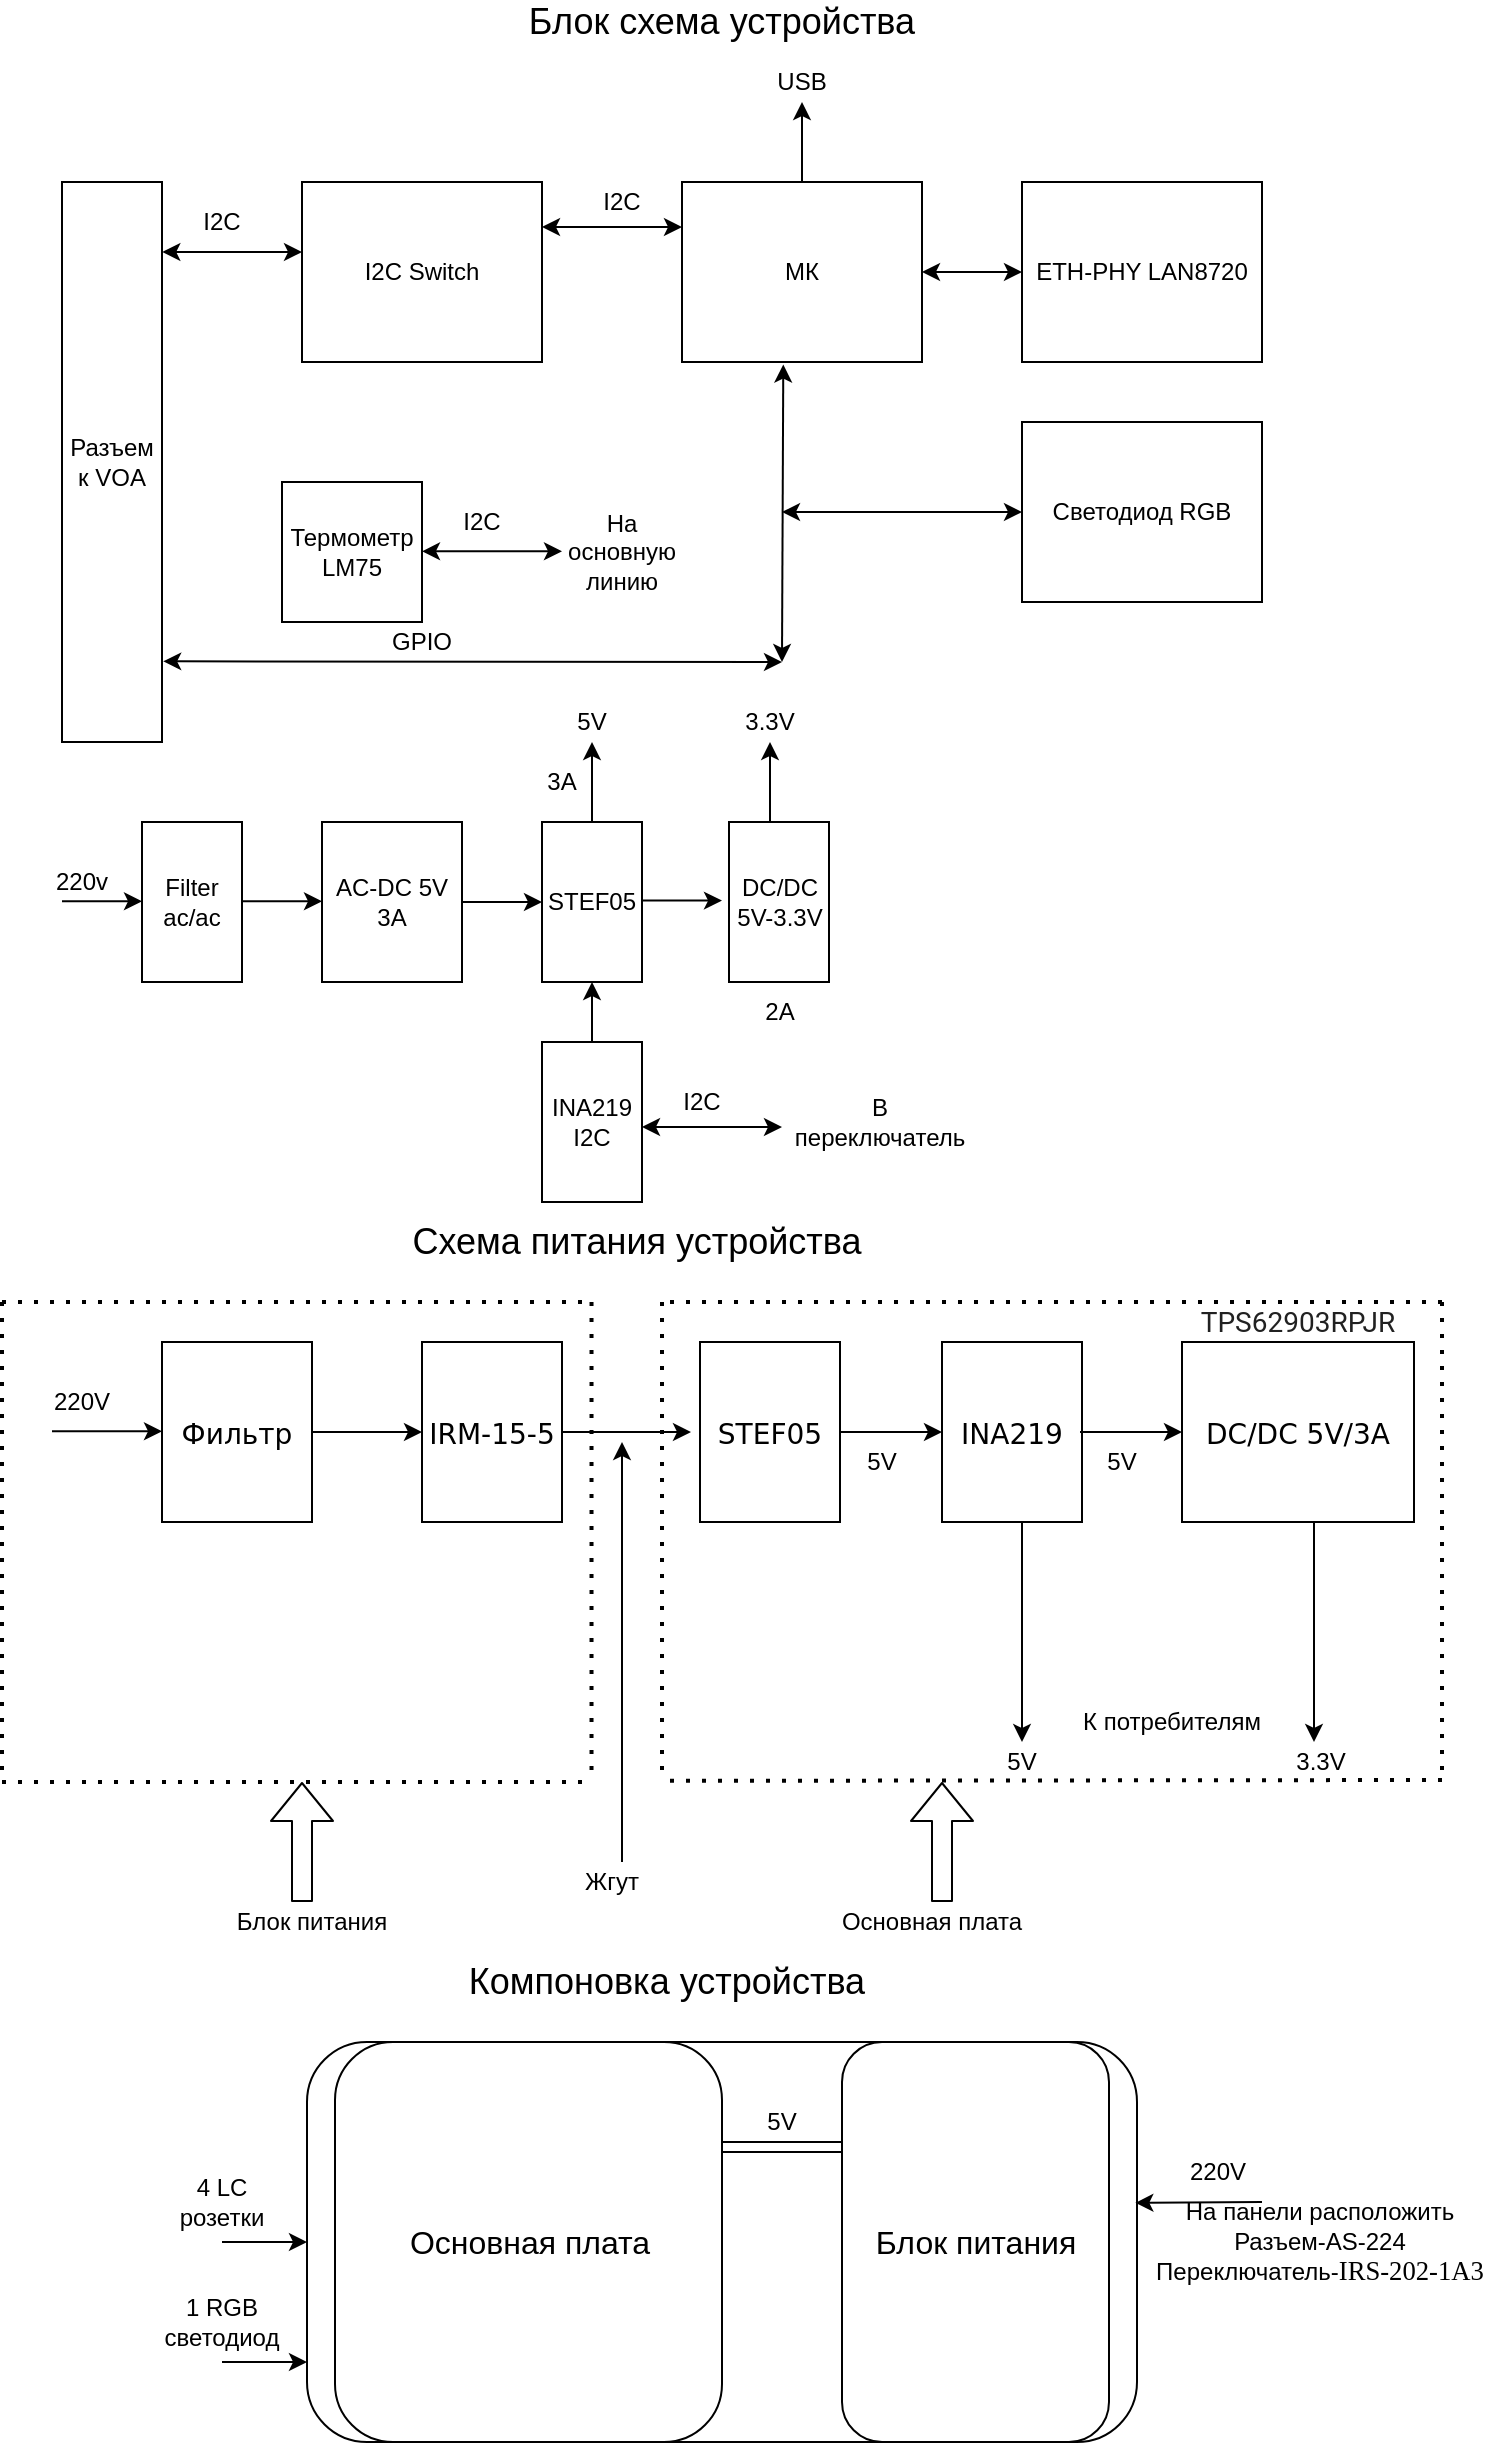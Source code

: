 <mxfile version="14.1.8" type="device"><diagram id="Ob4KLD4B8lABzZnixVes" name="Страница 1"><mxGraphModel dx="981" dy="567" grid="1" gridSize="10" guides="1" tooltips="1" connect="1" arrows="1" fold="1" page="1" pageScale="1" pageWidth="827" pageHeight="1169" math="0" shadow="0"><root><mxCell id="0"/><mxCell id="1" parent="0"/><mxCell id="WPEzB8abbvINExn2hI5M-1" value="Разъем к VOA" style="rounded=0;whiteSpace=wrap;html=1;" parent="1" vertex="1"><mxGeometry x="80" y="160" width="50" height="280" as="geometry"/></mxCell><mxCell id="WPEzB8abbvINExn2hI5M-3" value="I2C Switch" style="rounded=0;whiteSpace=wrap;html=1;" parent="1" vertex="1"><mxGeometry x="200" y="160" width="120" height="90" as="geometry"/></mxCell><mxCell id="WPEzB8abbvINExn2hI5M-4" value="" style="endArrow=classic;startArrow=classic;html=1;exitX=1.003;exitY=0.125;exitDx=0;exitDy=0;entryX=0;entryY=0.389;entryDx=0;entryDy=0;entryPerimeter=0;exitPerimeter=0;" parent="1" source="WPEzB8abbvINExn2hI5M-1" target="WPEzB8abbvINExn2hI5M-3" edge="1"><mxGeometry width="50" height="50" relative="1" as="geometry"><mxPoint x="390" y="440" as="sourcePoint"/><mxPoint x="440" y="390" as="targetPoint"/></mxGeometry></mxCell><mxCell id="WPEzB8abbvINExn2hI5M-5" value="Термометр LM75" style="rounded=0;whiteSpace=wrap;html=1;" parent="1" vertex="1"><mxGeometry x="190" y="310" width="70" height="70" as="geometry"/></mxCell><mxCell id="WPEzB8abbvINExn2hI5M-7" value="МК" style="rounded=0;whiteSpace=wrap;html=1;" parent="1" vertex="1"><mxGeometry x="390" y="160" width="120" height="90" as="geometry"/></mxCell><mxCell id="WPEzB8abbvINExn2hI5M-8" value="" style="endArrow=classic;startArrow=classic;html=1;exitX=1;exitY=0.25;exitDx=0;exitDy=0;entryX=0;entryY=0.25;entryDx=0;entryDy=0;" parent="1" source="WPEzB8abbvINExn2hI5M-3" target="WPEzB8abbvINExn2hI5M-7" edge="1"><mxGeometry width="50" height="50" relative="1" as="geometry"><mxPoint x="140" y="205" as="sourcePoint"/><mxPoint x="210" y="205.01" as="targetPoint"/></mxGeometry></mxCell><mxCell id="WPEzB8abbvINExn2hI5M-9" value="I2C" style="text;html=1;strokeColor=none;fillColor=none;align=center;verticalAlign=middle;whiteSpace=wrap;rounded=0;" parent="1" vertex="1"><mxGeometry x="140" y="170" width="40" height="20" as="geometry"/></mxCell><mxCell id="WPEzB8abbvINExn2hI5M-10" value="I2C" style="text;html=1;strokeColor=none;fillColor=none;align=center;verticalAlign=middle;whiteSpace=wrap;rounded=0;" parent="1" vertex="1"><mxGeometry x="340" y="160" width="40" height="20" as="geometry"/></mxCell><mxCell id="WPEzB8abbvINExn2hI5M-11" value="" style="endArrow=classic;startArrow=classic;html=1;exitX=1.012;exitY=0.856;exitDx=0;exitDy=0;exitPerimeter=0;" parent="1" source="WPEzB8abbvINExn2hI5M-1" edge="1"><mxGeometry width="50" height="50" relative="1" as="geometry"><mxPoint x="280" y="320" as="sourcePoint"/><mxPoint x="440" y="400" as="targetPoint"/></mxGeometry></mxCell><mxCell id="WPEzB8abbvINExn2hI5M-12" value="" style="endArrow=classic;startArrow=classic;html=1;entryX=0.422;entryY=1.014;entryDx=0;entryDy=0;entryPerimeter=0;" parent="1" target="WPEzB8abbvINExn2hI5M-7" edge="1"><mxGeometry width="50" height="50" relative="1" as="geometry"><mxPoint x="440" y="400" as="sourcePoint"/><mxPoint x="330" y="270" as="targetPoint"/></mxGeometry></mxCell><mxCell id="WPEzB8abbvINExn2hI5M-13" value="GPIO" style="text;html=1;strokeColor=none;fillColor=none;align=center;verticalAlign=middle;whiteSpace=wrap;rounded=0;" parent="1" vertex="1"><mxGeometry x="240" y="380" width="40" height="20" as="geometry"/></mxCell><mxCell id="WPEzB8abbvINExn2hI5M-14" value="STEF05" style="rounded=0;whiteSpace=wrap;html=1;" parent="1" vertex="1"><mxGeometry x="320" y="480" width="50" height="80" as="geometry"/></mxCell><mxCell id="WPEzB8abbvINExn2hI5M-17" value="AC-DC 5V 3A" style="rounded=0;whiteSpace=wrap;html=1;" parent="1" vertex="1"><mxGeometry x="210" y="480" width="70" height="80" as="geometry"/></mxCell><mxCell id="WPEzB8abbvINExn2hI5M-18" value="" style="endArrow=classic;html=1;entryX=0;entryY=0.5;entryDx=0;entryDy=0;exitX=1;exitY=0.5;exitDx=0;exitDy=0;" parent="1" source="WPEzB8abbvINExn2hI5M-17" target="WPEzB8abbvINExn2hI5M-14" edge="1"><mxGeometry width="50" height="50" relative="1" as="geometry"><mxPoint x="310" y="440" as="sourcePoint"/><mxPoint x="360" y="390" as="targetPoint"/></mxGeometry></mxCell><mxCell id="WPEzB8abbvINExn2hI5M-19" value="Filter ac/ac" style="rounded=0;whiteSpace=wrap;html=1;" parent="1" vertex="1"><mxGeometry x="120" y="480" width="50" height="80" as="geometry"/></mxCell><mxCell id="WPEzB8abbvINExn2hI5M-20" value="" style="endArrow=classic;html=1;entryX=0;entryY=0.5;entryDx=0;entryDy=0;exitX=1;exitY=0.5;exitDx=0;exitDy=0;" parent="1" edge="1"><mxGeometry width="50" height="50" relative="1" as="geometry"><mxPoint x="170" y="519.66" as="sourcePoint"/><mxPoint x="210" y="519.66" as="targetPoint"/></mxGeometry></mxCell><mxCell id="WPEzB8abbvINExn2hI5M-21" value="" style="endArrow=classic;html=1;entryX=0;entryY=0.5;entryDx=0;entryDy=0;exitX=1;exitY=0.5;exitDx=0;exitDy=0;" parent="1" edge="1"><mxGeometry width="50" height="50" relative="1" as="geometry"><mxPoint x="80" y="519.66" as="sourcePoint"/><mxPoint x="120" y="519.66" as="targetPoint"/></mxGeometry></mxCell><mxCell id="WPEzB8abbvINExn2hI5M-22" value="220v" style="text;html=1;strokeColor=none;fillColor=none;align=center;verticalAlign=middle;whiteSpace=wrap;rounded=0;" parent="1" vertex="1"><mxGeometry x="70" y="500" width="40" height="20" as="geometry"/></mxCell><mxCell id="WPEzB8abbvINExn2hI5M-23" value="DC/DC 5V-3.3V" style="rounded=0;whiteSpace=wrap;html=1;" parent="1" vertex="1"><mxGeometry x="413.5" y="480" width="50" height="80" as="geometry"/></mxCell><mxCell id="WPEzB8abbvINExn2hI5M-25" value="" style="endArrow=classic;html=1;entryX=0;entryY=0.5;entryDx=0;entryDy=0;exitX=1;exitY=0.5;exitDx=0;exitDy=0;" parent="1" edge="1"><mxGeometry width="50" height="50" relative="1" as="geometry"><mxPoint x="370" y="519.31" as="sourcePoint"/><mxPoint x="410" y="519.31" as="targetPoint"/></mxGeometry></mxCell><mxCell id="WPEzB8abbvINExn2hI5M-26" value="" style="endArrow=classic;html=1;exitX=0.5;exitY=0;exitDx=0;exitDy=0;" parent="1" source="WPEzB8abbvINExn2hI5M-14" edge="1"><mxGeometry width="50" height="50" relative="1" as="geometry"><mxPoint x="290" y="460" as="sourcePoint"/><mxPoint x="345" y="440" as="targetPoint"/></mxGeometry></mxCell><mxCell id="WPEzB8abbvINExn2hI5M-27" value="5V" style="text;html=1;strokeColor=none;fillColor=none;align=center;verticalAlign=middle;whiteSpace=wrap;rounded=0;" parent="1" vertex="1"><mxGeometry x="325" y="420" width="40" height="20" as="geometry"/></mxCell><mxCell id="WPEzB8abbvINExn2hI5M-28" value="" style="endArrow=classic;html=1;exitX=0.5;exitY=0;exitDx=0;exitDy=0;" parent="1" edge="1"><mxGeometry width="50" height="50" relative="1" as="geometry"><mxPoint x="434" y="480" as="sourcePoint"/><mxPoint x="434" y="440" as="targetPoint"/></mxGeometry></mxCell><mxCell id="WPEzB8abbvINExn2hI5M-29" value="3.3V" style="text;html=1;strokeColor=none;fillColor=none;align=center;verticalAlign=middle;whiteSpace=wrap;rounded=0;" parent="1" vertex="1"><mxGeometry x="414" y="420" width="40" height="20" as="geometry"/></mxCell><mxCell id="WPEzB8abbvINExn2hI5M-30" value="2A" style="text;html=1;strokeColor=none;fillColor=none;align=center;verticalAlign=middle;whiteSpace=wrap;rounded=0;" parent="1" vertex="1"><mxGeometry x="418.5" y="565" width="40" height="20" as="geometry"/></mxCell><mxCell id="WPEzB8abbvINExn2hI5M-31" value="3A" style="text;html=1;strokeColor=none;fillColor=none;align=center;verticalAlign=middle;whiteSpace=wrap;rounded=0;" parent="1" vertex="1"><mxGeometry x="310" y="450" width="40" height="20" as="geometry"/></mxCell><mxCell id="WPEzB8abbvINExn2hI5M-32" value="" style="endArrow=classic;html=1;exitX=0.5;exitY=0;exitDx=0;exitDy=0;" parent="1" source="WPEzB8abbvINExn2hI5M-7" edge="1"><mxGeometry width="50" height="50" relative="1" as="geometry"><mxPoint x="280" y="300" as="sourcePoint"/><mxPoint x="450" y="120" as="targetPoint"/></mxGeometry></mxCell><mxCell id="WPEzB8abbvINExn2hI5M-33" value="USB" style="text;html=1;strokeColor=none;fillColor=none;align=center;verticalAlign=middle;whiteSpace=wrap;rounded=0;" parent="1" vertex="1"><mxGeometry x="430" y="100" width="40" height="20" as="geometry"/></mxCell><mxCell id="WPEzB8abbvINExn2hI5M-35" value="ETH-PHY LAN8720" style="rounded=0;whiteSpace=wrap;html=1;" parent="1" vertex="1"><mxGeometry x="560" y="160" width="120" height="90" as="geometry"/></mxCell><mxCell id="WPEzB8abbvINExn2hI5M-36" value="" style="endArrow=classic;startArrow=classic;html=1;entryX=0;entryY=0.5;entryDx=0;entryDy=0;exitX=1;exitY=0.5;exitDx=0;exitDy=0;" parent="1" source="WPEzB8abbvINExn2hI5M-7" target="WPEzB8abbvINExn2hI5M-35" edge="1"><mxGeometry width="50" height="50" relative="1" as="geometry"><mxPoint x="280" y="300" as="sourcePoint"/><mxPoint x="330" y="250" as="targetPoint"/></mxGeometry></mxCell><mxCell id="WPEzB8abbvINExn2hI5M-37" value="Светодиод RGB" style="rounded=0;whiteSpace=wrap;html=1;" parent="1" vertex="1"><mxGeometry x="560" y="280" width="120" height="90" as="geometry"/></mxCell><mxCell id="WPEzB8abbvINExn2hI5M-38" value="" style="endArrow=classic;startArrow=classic;html=1;entryX=0;entryY=0.5;entryDx=0;entryDy=0;" parent="1" target="WPEzB8abbvINExn2hI5M-37" edge="1"><mxGeometry width="50" height="50" relative="1" as="geometry"><mxPoint x="440" y="325" as="sourcePoint"/><mxPoint x="330" y="320" as="targetPoint"/></mxGeometry></mxCell><mxCell id="WPEzB8abbvINExn2hI5M-39" value="INA219 I2C" style="rounded=0;whiteSpace=wrap;html=1;" parent="1" vertex="1"><mxGeometry x="320" y="590" width="50" height="80" as="geometry"/></mxCell><mxCell id="WPEzB8abbvINExn2hI5M-41" value="" style="endArrow=classic;html=1;exitX=0.5;exitY=0;exitDx=0;exitDy=0;entryX=0.5;entryY=1;entryDx=0;entryDy=0;" parent="1" source="WPEzB8abbvINExn2hI5M-39" target="WPEzB8abbvINExn2hI5M-14" edge="1"><mxGeometry width="50" height="50" relative="1" as="geometry"><mxPoint x="280" y="520" as="sourcePoint"/><mxPoint x="330" y="470" as="targetPoint"/></mxGeometry></mxCell><mxCell id="WPEzB8abbvINExn2hI5M-42" value="" style="endArrow=classic;startArrow=classic;html=1;exitX=1;exitY=0.25;exitDx=0;exitDy=0;entryX=0;entryY=0.25;entryDx=0;entryDy=0;" parent="1" edge="1"><mxGeometry width="50" height="50" relative="1" as="geometry"><mxPoint x="370" y="632.5" as="sourcePoint"/><mxPoint x="440" y="632.5" as="targetPoint"/></mxGeometry></mxCell><mxCell id="WPEzB8abbvINExn2hI5M-43" value="I2C" style="text;html=1;strokeColor=none;fillColor=none;align=center;verticalAlign=middle;whiteSpace=wrap;rounded=0;" parent="1" vertex="1"><mxGeometry x="380" y="610" width="40" height="20" as="geometry"/></mxCell><mxCell id="A490AGd8xDUAa8KyMQLH-1" value="&lt;font style=&quot;font-size: 18px&quot;&gt;Блок схема устройства&lt;/font&gt;" style="text;html=1;strokeColor=none;fillColor=none;align=center;verticalAlign=middle;whiteSpace=wrap;rounded=0;" parent="1" vertex="1"><mxGeometry x="310" y="70" width="200" height="20" as="geometry"/></mxCell><mxCell id="A490AGd8xDUAa8KyMQLH-2" value="&lt;font style=&quot;font-size: 18px&quot;&gt;Схема питания устройства&lt;/font&gt;" style="text;html=1;strokeColor=none;fillColor=none;align=center;verticalAlign=middle;whiteSpace=wrap;rounded=0;" parent="1" vertex="1"><mxGeometry x="240" y="680" width="255" height="20" as="geometry"/></mxCell><mxCell id="A490AGd8xDUAa8KyMQLH-3" value="&lt;h1 itemprop=&quot;name&quot; style=&quot;margin: 0px ; padding: 0px ; vertical-align: baseline ; line-height: 1.3em ; font-family: &amp;#34;montserrat&amp;#34; , &amp;#34;verdana&amp;#34; , &amp;#34;dejavu sans&amp;#34; , sans-serif&quot;&gt;&lt;font style=&quot;font-size: 14px ; font-weight: normal&quot;&gt;IRM-15-5&lt;/font&gt;&lt;/h1&gt;" style="rounded=0;whiteSpace=wrap;html=1;" parent="1" vertex="1"><mxGeometry x="260" y="740" width="70" height="90" as="geometry"/></mxCell><mxCell id="A490AGd8xDUAa8KyMQLH-4" value="&lt;h1 itemprop=&quot;name&quot; style=&quot;margin: 0px ; padding: 0px ; vertical-align: baseline ; line-height: 1.3em ; font-family: &amp;#34;montserrat&amp;#34; , &amp;#34;verdana&amp;#34; , &amp;#34;dejavu sans&amp;#34; , sans-serif&quot;&gt;&lt;span style=&quot;font-size: 14px ; font-weight: 400&quot;&gt;Фильтр&lt;/span&gt;&lt;/h1&gt;" style="rounded=0;whiteSpace=wrap;html=1;" parent="1" vertex="1"><mxGeometry x="130" y="740" width="75" height="90" as="geometry"/></mxCell><mxCell id="A490AGd8xDUAa8KyMQLH-5" value="" style="endArrow=classic;html=1;exitX=1;exitY=0.5;exitDx=0;exitDy=0;entryX=0;entryY=0.5;entryDx=0;entryDy=0;" parent="1" source="A490AGd8xDUAa8KyMQLH-4" target="A490AGd8xDUAa8KyMQLH-3" edge="1"><mxGeometry width="50" height="50" relative="1" as="geometry"><mxPoint x="490" y="790" as="sourcePoint"/><mxPoint x="540" y="740" as="targetPoint"/></mxGeometry></mxCell><mxCell id="A490AGd8xDUAa8KyMQLH-8" value="" style="endArrow=classic;html=1;exitX=1;exitY=0.5;exitDx=0;exitDy=0;entryX=0;entryY=0.5;entryDx=0;entryDy=0;" parent="1" edge="1"><mxGeometry width="50" height="50" relative="1" as="geometry"><mxPoint x="75" y="784.66" as="sourcePoint"/><mxPoint x="130" y="784.66" as="targetPoint"/></mxGeometry></mxCell><mxCell id="A490AGd8xDUAa8KyMQLH-9" value="220V" style="text;html=1;strokeColor=none;fillColor=none;align=center;verticalAlign=middle;whiteSpace=wrap;rounded=0;" parent="1" vertex="1"><mxGeometry x="70" y="760" width="40" height="20" as="geometry"/></mxCell><mxCell id="A490AGd8xDUAa8KyMQLH-11" value="" style="endArrow=classic;html=1;exitX=1;exitY=0.5;exitDx=0;exitDy=0;entryX=0;entryY=0.5;entryDx=0;entryDy=0;" parent="1" source="A490AGd8xDUAa8KyMQLH-3" edge="1"><mxGeometry width="50" height="50" relative="1" as="geometry"><mxPoint x="380" y="930" as="sourcePoint"/><mxPoint x="394.5" y="785" as="targetPoint"/></mxGeometry></mxCell><mxCell id="A490AGd8xDUAa8KyMQLH-13" value="&lt;span style=&quot;color: rgba(0 , 0 , 0 , 0.87) ; font-family: &amp;#34;roboto&amp;#34; , &amp;#34;helvetica neue&amp;#34; , sans-serif ; background-color: rgb(255 , 255 , 255)&quot;&gt;&lt;font style=&quot;font-size: 14px&quot;&gt;TPS62903RPJR&lt;/font&gt;&lt;/span&gt;" style="text;html=1;strokeColor=none;fillColor=none;align=center;verticalAlign=middle;whiteSpace=wrap;rounded=0;" parent="1" vertex="1"><mxGeometry x="678" y="720" width="40" height="20" as="geometry"/></mxCell><mxCell id="A490AGd8xDUAa8KyMQLH-17" value="3.3V" style="text;html=1;strokeColor=none;fillColor=none;align=center;verticalAlign=middle;whiteSpace=wrap;rounded=0;" parent="1" vertex="1"><mxGeometry x="690" y="940" width="38.5" height="20" as="geometry"/></mxCell><mxCell id="A490AGd8xDUAa8KyMQLH-18" value="&lt;h1 itemprop=&quot;name&quot; style=&quot;margin: 0px ; padding: 0px ; vertical-align: baseline ; line-height: 1.3em ; font-family: &amp;#34;montserrat&amp;#34; , &amp;#34;verdana&amp;#34; , &amp;#34;dejavu sans&amp;#34; , sans-serif&quot;&gt;&lt;font style=&quot;font-size: 14px ; font-weight: normal&quot;&gt;DC/DC 5V/3A&lt;/font&gt;&lt;/h1&gt;" style="rounded=0;whiteSpace=wrap;html=1;" parent="1" vertex="1"><mxGeometry x="640" y="740" width="116" height="90" as="geometry"/></mxCell><mxCell id="A490AGd8xDUAa8KyMQLH-19" value="&lt;h1 itemprop=&quot;name&quot; style=&quot;margin: 0px ; padding: 0px ; vertical-align: baseline ; line-height: 1.3em ; font-family: &amp;#34;montserrat&amp;#34; , &amp;#34;verdana&amp;#34; , &amp;#34;dejavu sans&amp;#34; , sans-serif&quot;&gt;&lt;font style=&quot;font-size: 14px ; font-weight: normal&quot;&gt;STEF05&lt;/font&gt;&lt;/h1&gt;" style="rounded=0;whiteSpace=wrap;html=1;" parent="1" vertex="1"><mxGeometry x="399" y="740" width="70" height="90" as="geometry"/></mxCell><mxCell id="A490AGd8xDUAa8KyMQLH-20" value="" style="endArrow=classic;html=1;exitX=0.5;exitY=1;exitDx=0;exitDy=0;" parent="1" edge="1"><mxGeometry width="50" height="50" relative="1" as="geometry"><mxPoint x="560" y="830" as="sourcePoint"/><mxPoint x="560" y="940" as="targetPoint"/></mxGeometry></mxCell><mxCell id="A490AGd8xDUAa8KyMQLH-21" value="5V" style="text;html=1;strokeColor=none;fillColor=none;align=center;verticalAlign=middle;whiteSpace=wrap;rounded=0;" parent="1" vertex="1"><mxGeometry x="540" y="940" width="40" height="20" as="geometry"/></mxCell><mxCell id="A490AGd8xDUAa8KyMQLH-22" value="" style="endArrow=classic;html=1;exitX=0.5;exitY=1;exitDx=0;exitDy=0;" parent="1" edge="1"><mxGeometry width="50" height="50" relative="1" as="geometry"><mxPoint x="706" y="830" as="sourcePoint"/><mxPoint x="706" y="940" as="targetPoint"/></mxGeometry></mxCell><mxCell id="A490AGd8xDUAa8KyMQLH-24" value="" style="endArrow=classic;html=1;" parent="1" edge="1"><mxGeometry width="50" height="50" relative="1" as="geometry"><mxPoint x="469" y="785" as="sourcePoint"/><mxPoint x="520" y="785" as="targetPoint"/></mxGeometry></mxCell><mxCell id="A490AGd8xDUAa8KyMQLH-25" value="5V" style="text;html=1;strokeColor=none;fillColor=none;align=center;verticalAlign=middle;whiteSpace=wrap;rounded=0;" parent="1" vertex="1"><mxGeometry x="470" y="790" width="40" height="20" as="geometry"/></mxCell><mxCell id="A490AGd8xDUAa8KyMQLH-26" value="К потребителям" style="text;html=1;strokeColor=none;fillColor=none;align=center;verticalAlign=middle;whiteSpace=wrap;rounded=0;" parent="1" vertex="1"><mxGeometry x="580" y="920" width="110" height="20" as="geometry"/></mxCell><mxCell id="A490AGd8xDUAa8KyMQLH-27" value="" style="endArrow=none;dashed=1;html=1;dashPattern=1 3;strokeWidth=2;" parent="1" edge="1"><mxGeometry width="50" height="50" relative="1" as="geometry"><mxPoint x="340" y="960" as="sourcePoint"/><mxPoint x="50" y="960" as="targetPoint"/></mxGeometry></mxCell><mxCell id="A490AGd8xDUAa8KyMQLH-28" value="" style="endArrow=none;dashed=1;html=1;dashPattern=1 3;strokeWidth=2;" parent="1" edge="1"><mxGeometry width="50" height="50" relative="1" as="geometry"><mxPoint x="50" y="720" as="sourcePoint"/><mxPoint x="50" y="960" as="targetPoint"/></mxGeometry></mxCell><mxCell id="A490AGd8xDUAa8KyMQLH-29" value="" style="endArrow=none;dashed=1;html=1;dashPattern=1 3;strokeWidth=2;" parent="1" edge="1"><mxGeometry width="50" height="50" relative="1" as="geometry"><mxPoint x="340" y="720" as="sourcePoint"/><mxPoint x="50" y="720" as="targetPoint"/></mxGeometry></mxCell><mxCell id="A490AGd8xDUAa8KyMQLH-30" value="" style="endArrow=none;dashed=1;html=1;dashPattern=1 3;strokeWidth=2;" parent="1" edge="1"><mxGeometry width="50" height="50" relative="1" as="geometry"><mxPoint x="344.76" y="720" as="sourcePoint"/><mxPoint x="344.76" y="960" as="targetPoint"/></mxGeometry></mxCell><mxCell id="A490AGd8xDUAa8KyMQLH-31" value="" style="endArrow=none;dashed=1;html=1;dashPattern=1 3;strokeWidth=2;" parent="1" edge="1"><mxGeometry width="50" height="50" relative="1" as="geometry"><mxPoint x="380" y="720" as="sourcePoint"/><mxPoint x="380" y="960" as="targetPoint"/></mxGeometry></mxCell><mxCell id="A490AGd8xDUAa8KyMQLH-32" value="" style="endArrow=none;dashed=1;html=1;dashPattern=1 3;strokeWidth=2;" parent="1" edge="1"><mxGeometry width="50" height="50" relative="1" as="geometry"><mxPoint x="770" y="720" as="sourcePoint"/><mxPoint x="380" y="720" as="targetPoint"/></mxGeometry></mxCell><mxCell id="A490AGd8xDUAa8KyMQLH-33" value="" style="endArrow=none;dashed=1;html=1;dashPattern=1 3;strokeWidth=2;" parent="1" edge="1"><mxGeometry width="50" height="50" relative="1" as="geometry"><mxPoint x="770" y="959" as="sourcePoint"/><mxPoint x="380" y="959.43" as="targetPoint"/></mxGeometry></mxCell><mxCell id="A490AGd8xDUAa8KyMQLH-34" value="" style="endArrow=none;dashed=1;html=1;dashPattern=1 3;strokeWidth=2;" parent="1" edge="1"><mxGeometry width="50" height="50" relative="1" as="geometry"><mxPoint x="770" y="720" as="sourcePoint"/><mxPoint x="770" y="960" as="targetPoint"/></mxGeometry></mxCell><mxCell id="A490AGd8xDUAa8KyMQLH-35" value="" style="shape=flexArrow;endArrow=classic;html=1;" parent="1" edge="1"><mxGeometry width="50" height="50" relative="1" as="geometry"><mxPoint x="200" y="1020" as="sourcePoint"/><mxPoint x="200" y="960" as="targetPoint"/></mxGeometry></mxCell><mxCell id="A490AGd8xDUAa8KyMQLH-36" value="Блок питания" style="text;html=1;strokeColor=none;fillColor=none;align=center;verticalAlign=middle;whiteSpace=wrap;rounded=0;" parent="1" vertex="1"><mxGeometry x="130" y="1020" width="150" height="20" as="geometry"/></mxCell><mxCell id="A490AGd8xDUAa8KyMQLH-38" value="" style="shape=flexArrow;endArrow=classic;html=1;" parent="1" edge="1"><mxGeometry width="50" height="50" relative="1" as="geometry"><mxPoint x="520" y="1020" as="sourcePoint"/><mxPoint x="520" y="960" as="targetPoint"/></mxGeometry></mxCell><mxCell id="A490AGd8xDUAa8KyMQLH-39" value="Основная плата" style="text;html=1;strokeColor=none;fillColor=none;align=center;verticalAlign=middle;whiteSpace=wrap;rounded=0;" parent="1" vertex="1"><mxGeometry x="450" y="1020" width="130" height="20" as="geometry"/></mxCell><mxCell id="A490AGd8xDUAa8KyMQLH-40" value="" style="endArrow=classic;html=1;" parent="1" edge="1"><mxGeometry width="50" height="50" relative="1" as="geometry"><mxPoint x="360" y="1000" as="sourcePoint"/><mxPoint x="360" y="790" as="targetPoint"/></mxGeometry></mxCell><mxCell id="A490AGd8xDUAa8KyMQLH-41" value="Жгут" style="text;html=1;strokeColor=none;fillColor=none;align=center;verticalAlign=middle;whiteSpace=wrap;rounded=0;" parent="1" vertex="1"><mxGeometry x="280" y="1000" width="150" height="20" as="geometry"/></mxCell><mxCell id="A490AGd8xDUAa8KyMQLH-42" value="&lt;h1 itemprop=&quot;name&quot; style=&quot;margin: 0px ; padding: 0px ; vertical-align: baseline ; line-height: 1.3em ; font-family: &amp;#34;montserrat&amp;#34; , &amp;#34;verdana&amp;#34; , &amp;#34;dejavu sans&amp;#34; , sans-serif&quot;&gt;&lt;span style=&quot;font-size: 14px ; font-weight: 400&quot;&gt;INA219&lt;/span&gt;&lt;/h1&gt;" style="rounded=0;whiteSpace=wrap;html=1;" parent="1" vertex="1"><mxGeometry x="520" y="740" width="70" height="90" as="geometry"/></mxCell><mxCell id="A490AGd8xDUAa8KyMQLH-43" value="" style="endArrow=classic;html=1;" parent="1" edge="1"><mxGeometry width="50" height="50" relative="1" as="geometry"><mxPoint x="589" y="785" as="sourcePoint"/><mxPoint x="640" y="785" as="targetPoint"/></mxGeometry></mxCell><mxCell id="A490AGd8xDUAa8KyMQLH-44" value="5V" style="text;html=1;strokeColor=none;fillColor=none;align=center;verticalAlign=middle;whiteSpace=wrap;rounded=0;" parent="1" vertex="1"><mxGeometry x="590" y="790" width="40" height="20" as="geometry"/></mxCell><mxCell id="A490AGd8xDUAa8KyMQLH-45" value="&lt;span style=&quot;font-size: 18px&quot;&gt;Компоновка устройства&lt;/span&gt;" style="text;html=1;strokeColor=none;fillColor=none;align=center;verticalAlign=middle;whiteSpace=wrap;rounded=0;" parent="1" vertex="1"><mxGeometry x="255" y="1050" width="255" height="20" as="geometry"/></mxCell><mxCell id="A490AGd8xDUAa8KyMQLH-46" value="" style="rounded=1;whiteSpace=wrap;html=1;" parent="1" vertex="1"><mxGeometry x="202.5" y="1090" width="415" height="200" as="geometry"/></mxCell><mxCell id="A490AGd8xDUAa8KyMQLH-47" value="&lt;font style=&quot;font-size: 16px&quot;&gt;Блок питания&lt;/font&gt;" style="rounded=1;whiteSpace=wrap;html=1;" parent="1" vertex="1"><mxGeometry x="470" y="1090" width="133.5" height="200" as="geometry"/></mxCell><mxCell id="A490AGd8xDUAa8KyMQLH-48" value="" style="endArrow=classic;html=1;entryX=0.998;entryY=0.177;entryDx=0;entryDy=0;entryPerimeter=0;" parent="1" edge="1"><mxGeometry width="50" height="50" relative="1" as="geometry"><mxPoint x="680" y="1170" as="sourcePoint"/><mxPoint x="616.67" y="1170.4" as="targetPoint"/></mxGeometry></mxCell><mxCell id="A490AGd8xDUAa8KyMQLH-49" value="220V" style="text;html=1;strokeColor=none;fillColor=none;align=center;verticalAlign=middle;whiteSpace=wrap;rounded=0;" parent="1" vertex="1"><mxGeometry x="638" y="1145" width="40" height="20" as="geometry"/></mxCell><mxCell id="A490AGd8xDUAa8KyMQLH-50" value="На панели расположить Разъем-AS-224&lt;br&gt;Переключатель-&lt;span style=&quot;font-size: 10pt ; font-family: &amp;#34;montserrat&amp;#34;&quot;&gt;IRS-202-1A3&lt;/span&gt;" style="text;html=1;strokeColor=none;fillColor=none;align=center;verticalAlign=middle;whiteSpace=wrap;rounded=0;" parent="1" vertex="1"><mxGeometry x="618.25" y="1180" width="182" height="20" as="geometry"/></mxCell><mxCell id="A490AGd8xDUAa8KyMQLH-51" value="&lt;span style=&quot;font-size: 16px&quot;&gt;Основная плата&lt;/span&gt;" style="rounded=1;whiteSpace=wrap;html=1;" parent="1" vertex="1"><mxGeometry x="216.5" y="1090" width="193.5" height="200" as="geometry"/></mxCell><mxCell id="A490AGd8xDUAa8KyMQLH-53" value="" style="endArrow=none;html=1;exitX=1;exitY=0.25;exitDx=0;exitDy=0;entryX=0;entryY=0.25;entryDx=0;entryDy=0;" parent="1" source="A490AGd8xDUAa8KyMQLH-51" target="A490AGd8xDUAa8KyMQLH-47" edge="1"><mxGeometry width="50" height="50" relative="1" as="geometry"><mxPoint x="480" y="1160" as="sourcePoint"/><mxPoint x="530" y="1110" as="targetPoint"/></mxGeometry></mxCell><mxCell id="A490AGd8xDUAa8KyMQLH-54" value="" style="endArrow=none;html=1;exitX=1;exitY=0.25;exitDx=0;exitDy=0;entryX=0;entryY=0.25;entryDx=0;entryDy=0;" parent="1" edge="1"><mxGeometry width="50" height="50" relative="1" as="geometry"><mxPoint x="410" y="1145" as="sourcePoint"/><mxPoint x="470" y="1145" as="targetPoint"/></mxGeometry></mxCell><mxCell id="A490AGd8xDUAa8KyMQLH-55" value="5V" style="text;html=1;strokeColor=none;fillColor=none;align=center;verticalAlign=middle;whiteSpace=wrap;rounded=0;" parent="1" vertex="1"><mxGeometry x="420" y="1120" width="40" height="20" as="geometry"/></mxCell><mxCell id="A490AGd8xDUAa8KyMQLH-57" value="" style="endArrow=classic;html=1;entryX=0;entryY=0.5;entryDx=0;entryDy=0;" parent="1" target="A490AGd8xDUAa8KyMQLH-46" edge="1"><mxGeometry width="50" height="50" relative="1" as="geometry"><mxPoint x="160" y="1190" as="sourcePoint"/><mxPoint x="160" y="1070" as="targetPoint"/></mxGeometry></mxCell><mxCell id="A490AGd8xDUAa8KyMQLH-58" value="4 LC розетки" style="text;html=1;strokeColor=none;fillColor=none;align=center;verticalAlign=middle;whiteSpace=wrap;rounded=0;" parent="1" vertex="1"><mxGeometry x="140" y="1160" width="40" height="20" as="geometry"/></mxCell><mxCell id="A490AGd8xDUAa8KyMQLH-59" value="" style="endArrow=classic;html=1;entryX=0;entryY=0.5;entryDx=0;entryDy=0;" parent="1" edge="1"><mxGeometry width="50" height="50" relative="1" as="geometry"><mxPoint x="160" y="1250" as="sourcePoint"/><mxPoint x="202.5" y="1250" as="targetPoint"/></mxGeometry></mxCell><mxCell id="A490AGd8xDUAa8KyMQLH-60" value="1 RGB светодиод" style="text;html=1;strokeColor=none;fillColor=none;align=center;verticalAlign=middle;whiteSpace=wrap;rounded=0;" parent="1" vertex="1"><mxGeometry x="140" y="1220" width="40" height="20" as="geometry"/></mxCell><mxCell id="IGITQlwbuNCi1gh6kD_8-1" value="I2C" style="text;html=1;strokeColor=none;fillColor=none;align=center;verticalAlign=middle;whiteSpace=wrap;rounded=0;" vertex="1" parent="1"><mxGeometry x="270" y="320" width="40" height="20" as="geometry"/></mxCell><mxCell id="IGITQlwbuNCi1gh6kD_8-2" value="" style="endArrow=classic;startArrow=classic;html=1;exitX=1;exitY=0.25;exitDx=0;exitDy=0;entryX=0;entryY=0.25;entryDx=0;entryDy=0;" edge="1" parent="1"><mxGeometry width="50" height="50" relative="1" as="geometry"><mxPoint x="260" y="344.66" as="sourcePoint"/><mxPoint x="330" y="344.66" as="targetPoint"/></mxGeometry></mxCell><mxCell id="IGITQlwbuNCi1gh6kD_8-4" value="На основную линию" style="text;html=1;strokeColor=none;fillColor=none;align=center;verticalAlign=middle;whiteSpace=wrap;rounded=0;" vertex="1" parent="1"><mxGeometry x="340" y="335" width="40" height="20" as="geometry"/></mxCell><mxCell id="IGITQlwbuNCi1gh6kD_8-5" value="В переключатель" style="text;html=1;strokeColor=none;fillColor=none;align=center;verticalAlign=middle;whiteSpace=wrap;rounded=0;" vertex="1" parent="1"><mxGeometry x="469" y="620" width="40" height="20" as="geometry"/></mxCell></root></mxGraphModel></diagram></mxfile>